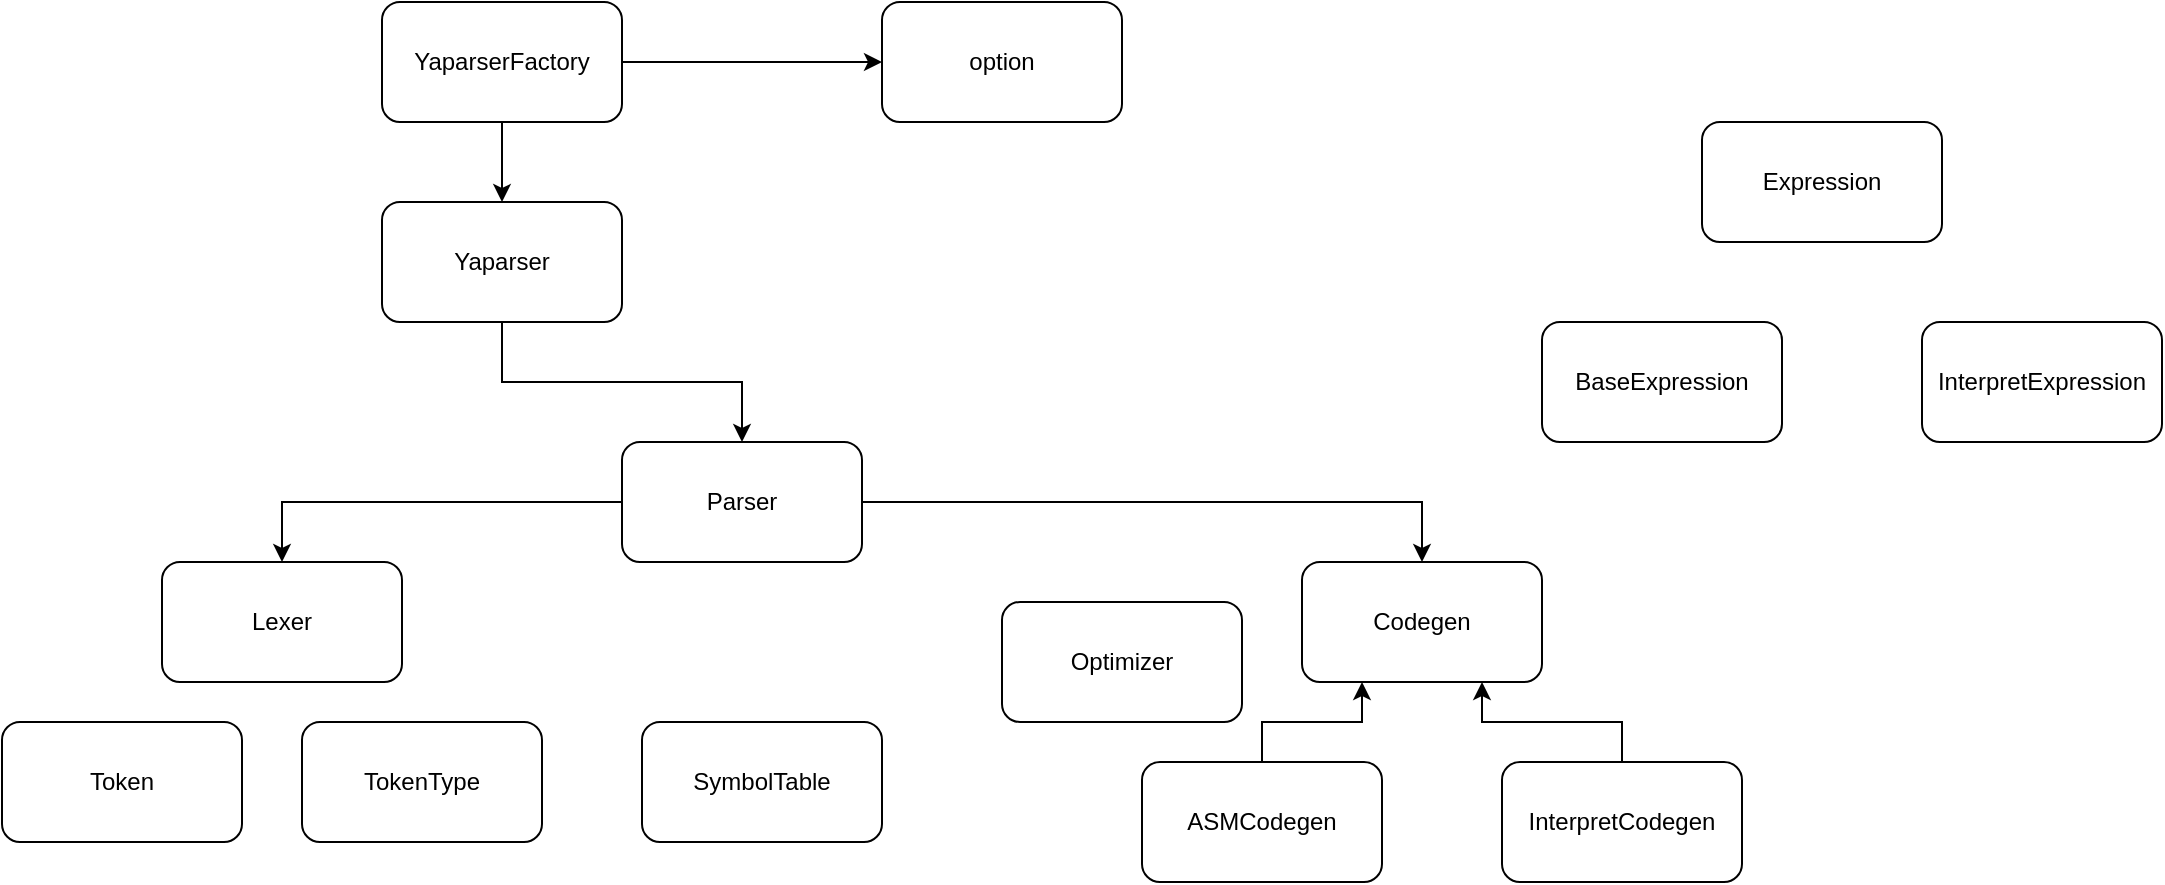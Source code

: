 <mxfile version="16.1.4" type="github"><diagram id="DLoVvribL-V9UopOUuG_" name="第 1 页"><mxGraphModel dx="1186" dy="504" grid="1" gridSize="10" guides="1" tooltips="1" connect="1" arrows="1" fold="1" page="1" pageScale="1" pageWidth="827" pageHeight="1169" math="0" shadow="0"><root><mxCell id="0"/><mxCell id="1" parent="0"/><mxCell id="Kol5dVrW6MV9rahQ3V4l-14" style="edgeStyle=orthogonalEdgeStyle;rounded=0;orthogonalLoop=1;jettySize=auto;html=1;exitX=0.5;exitY=1;exitDx=0;exitDy=0;entryX=0.5;entryY=0;entryDx=0;entryDy=0;" edge="1" parent="1" source="Kol5dVrW6MV9rahQ3V4l-1" target="Kol5dVrW6MV9rahQ3V4l-7"><mxGeometry relative="1" as="geometry"/></mxCell><mxCell id="Kol5dVrW6MV9rahQ3V4l-1" value="Yaparser" style="rounded=1;whiteSpace=wrap;html=1;" vertex="1" parent="1"><mxGeometry x="210" y="140" width="120" height="60" as="geometry"/></mxCell><mxCell id="Kol5dVrW6MV9rahQ3V4l-4" style="edgeStyle=orthogonalEdgeStyle;rounded=0;orthogonalLoop=1;jettySize=auto;html=1;exitX=1;exitY=0.5;exitDx=0;exitDy=0;" edge="1" parent="1" source="Kol5dVrW6MV9rahQ3V4l-2" target="Kol5dVrW6MV9rahQ3V4l-3"><mxGeometry relative="1" as="geometry"/></mxCell><mxCell id="Kol5dVrW6MV9rahQ3V4l-5" style="edgeStyle=orthogonalEdgeStyle;rounded=0;orthogonalLoop=1;jettySize=auto;html=1;exitX=0.5;exitY=1;exitDx=0;exitDy=0;" edge="1" parent="1" source="Kol5dVrW6MV9rahQ3V4l-2" target="Kol5dVrW6MV9rahQ3V4l-1"><mxGeometry relative="1" as="geometry"/></mxCell><mxCell id="Kol5dVrW6MV9rahQ3V4l-2" value="YaparserFactory" style="rounded=1;whiteSpace=wrap;html=1;" vertex="1" parent="1"><mxGeometry x="210" y="40" width="120" height="60" as="geometry"/></mxCell><mxCell id="Kol5dVrW6MV9rahQ3V4l-3" value="option" style="rounded=1;whiteSpace=wrap;html=1;" vertex="1" parent="1"><mxGeometry x="460" y="40" width="120" height="60" as="geometry"/></mxCell><mxCell id="Kol5dVrW6MV9rahQ3V4l-6" value="Lexer" style="rounded=1;whiteSpace=wrap;html=1;" vertex="1" parent="1"><mxGeometry x="100" y="320" width="120" height="60" as="geometry"/></mxCell><mxCell id="Kol5dVrW6MV9rahQ3V4l-13" style="edgeStyle=orthogonalEdgeStyle;rounded=0;orthogonalLoop=1;jettySize=auto;html=1;exitX=0;exitY=0.5;exitDx=0;exitDy=0;entryX=0.5;entryY=0;entryDx=0;entryDy=0;" edge="1" parent="1" source="Kol5dVrW6MV9rahQ3V4l-7" target="Kol5dVrW6MV9rahQ3V4l-6"><mxGeometry relative="1" as="geometry"/></mxCell><mxCell id="Kol5dVrW6MV9rahQ3V4l-15" style="edgeStyle=orthogonalEdgeStyle;rounded=0;orthogonalLoop=1;jettySize=auto;html=1;exitX=1;exitY=0.5;exitDx=0;exitDy=0;entryX=0.5;entryY=0;entryDx=0;entryDy=0;" edge="1" parent="1" source="Kol5dVrW6MV9rahQ3V4l-7" target="Kol5dVrW6MV9rahQ3V4l-8"><mxGeometry relative="1" as="geometry"/></mxCell><mxCell id="Kol5dVrW6MV9rahQ3V4l-7" value="Parser" style="rounded=1;whiteSpace=wrap;html=1;" vertex="1" parent="1"><mxGeometry x="330" y="260" width="120" height="60" as="geometry"/></mxCell><mxCell id="Kol5dVrW6MV9rahQ3V4l-8" value="Codegen" style="rounded=1;whiteSpace=wrap;html=1;" vertex="1" parent="1"><mxGeometry x="670" y="320" width="120" height="60" as="geometry"/></mxCell><mxCell id="Kol5dVrW6MV9rahQ3V4l-16" style="edgeStyle=orthogonalEdgeStyle;rounded=0;orthogonalLoop=1;jettySize=auto;html=1;exitX=0.5;exitY=0;exitDx=0;exitDy=0;entryX=0.25;entryY=1;entryDx=0;entryDy=0;" edge="1" parent="1" source="Kol5dVrW6MV9rahQ3V4l-9" target="Kol5dVrW6MV9rahQ3V4l-8"><mxGeometry relative="1" as="geometry"/></mxCell><mxCell id="Kol5dVrW6MV9rahQ3V4l-9" value="ASMCodegen" style="rounded=1;whiteSpace=wrap;html=1;" vertex="1" parent="1"><mxGeometry x="590" y="420" width="120" height="60" as="geometry"/></mxCell><mxCell id="Kol5dVrW6MV9rahQ3V4l-17" style="edgeStyle=orthogonalEdgeStyle;rounded=0;orthogonalLoop=1;jettySize=auto;html=1;exitX=0.5;exitY=0;exitDx=0;exitDy=0;entryX=0.75;entryY=1;entryDx=0;entryDy=0;" edge="1" parent="1" source="Kol5dVrW6MV9rahQ3V4l-10" target="Kol5dVrW6MV9rahQ3V4l-8"><mxGeometry relative="1" as="geometry"/></mxCell><mxCell id="Kol5dVrW6MV9rahQ3V4l-10" value="InterpretCodegen" style="rounded=1;whiteSpace=wrap;html=1;" vertex="1" parent="1"><mxGeometry x="770" y="420" width="120" height="60" as="geometry"/></mxCell><mxCell id="Kol5dVrW6MV9rahQ3V4l-18" value="Token" style="rounded=1;whiteSpace=wrap;html=1;" vertex="1" parent="1"><mxGeometry x="20" y="400" width="120" height="60" as="geometry"/></mxCell><mxCell id="Kol5dVrW6MV9rahQ3V4l-19" value="TokenType" style="rounded=1;whiteSpace=wrap;html=1;" vertex="1" parent="1"><mxGeometry x="170" y="400" width="120" height="60" as="geometry"/></mxCell><mxCell id="Kol5dVrW6MV9rahQ3V4l-20" value="Optimizer" style="rounded=1;whiteSpace=wrap;html=1;" vertex="1" parent="1"><mxGeometry x="520" y="340" width="120" height="60" as="geometry"/></mxCell><mxCell id="Kol5dVrW6MV9rahQ3V4l-21" value="SymbolTable" style="rounded=1;whiteSpace=wrap;html=1;" vertex="1" parent="1"><mxGeometry x="340" y="400" width="120" height="60" as="geometry"/></mxCell><mxCell id="Kol5dVrW6MV9rahQ3V4l-22" value="Expression" style="rounded=1;whiteSpace=wrap;html=1;" vertex="1" parent="1"><mxGeometry x="870" y="100" width="120" height="60" as="geometry"/></mxCell><mxCell id="Kol5dVrW6MV9rahQ3V4l-23" value="InterpretExpression" style="rounded=1;whiteSpace=wrap;html=1;" vertex="1" parent="1"><mxGeometry x="980" y="200" width="120" height="60" as="geometry"/></mxCell><mxCell id="Kol5dVrW6MV9rahQ3V4l-24" value="BaseExpression" style="rounded=1;whiteSpace=wrap;html=1;" vertex="1" parent="1"><mxGeometry x="790" y="200" width="120" height="60" as="geometry"/></mxCell></root></mxGraphModel></diagram></mxfile>